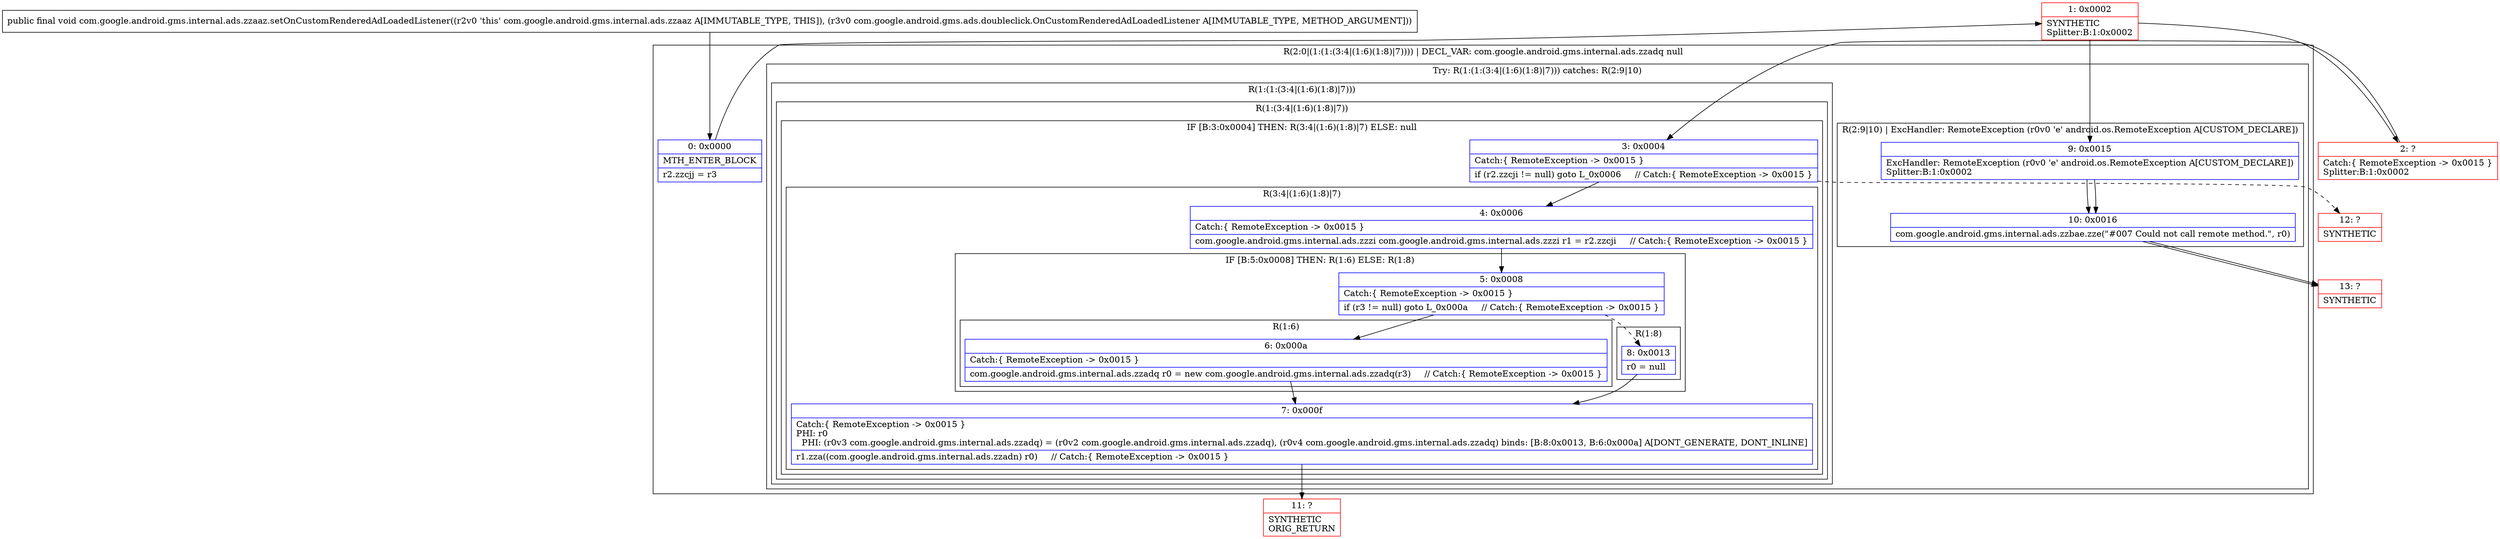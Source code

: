 digraph "CFG forcom.google.android.gms.internal.ads.zzaaz.setOnCustomRenderedAdLoadedListener(Lcom\/google\/android\/gms\/ads\/doubleclick\/OnCustomRenderedAdLoadedListener;)V" {
subgraph cluster_Region_1129854225 {
label = "R(2:0|(1:(1:(3:4|(1:6)(1:8)|7)))) | DECL_VAR: com.google.android.gms.internal.ads.zzadq null\l";
node [shape=record,color=blue];
Node_0 [shape=record,label="{0\:\ 0x0000|MTH_ENTER_BLOCK\l|r2.zzcjj = r3\l}"];
subgraph cluster_TryCatchRegion_1110273547 {
label = "Try: R(1:(1:(3:4|(1:6)(1:8)|7))) catches: R(2:9|10)";
node [shape=record,color=blue];
subgraph cluster_Region_215645504 {
label = "R(1:(1:(3:4|(1:6)(1:8)|7)))";
node [shape=record,color=blue];
subgraph cluster_Region_1819110078 {
label = "R(1:(3:4|(1:6)(1:8)|7))";
node [shape=record,color=blue];
subgraph cluster_IfRegion_1847536287 {
label = "IF [B:3:0x0004] THEN: R(3:4|(1:6)(1:8)|7) ELSE: null";
node [shape=record,color=blue];
Node_3 [shape=record,label="{3\:\ 0x0004|Catch:\{ RemoteException \-\> 0x0015 \}\l|if (r2.zzcji != null) goto L_0x0006     \/\/ Catch:\{ RemoteException \-\> 0x0015 \}\l}"];
subgraph cluster_Region_403048930 {
label = "R(3:4|(1:6)(1:8)|7)";
node [shape=record,color=blue];
Node_4 [shape=record,label="{4\:\ 0x0006|Catch:\{ RemoteException \-\> 0x0015 \}\l|com.google.android.gms.internal.ads.zzzi com.google.android.gms.internal.ads.zzzi r1 = r2.zzcji     \/\/ Catch:\{ RemoteException \-\> 0x0015 \}\l}"];
subgraph cluster_IfRegion_1206606945 {
label = "IF [B:5:0x0008] THEN: R(1:6) ELSE: R(1:8)";
node [shape=record,color=blue];
Node_5 [shape=record,label="{5\:\ 0x0008|Catch:\{ RemoteException \-\> 0x0015 \}\l|if (r3 != null) goto L_0x000a     \/\/ Catch:\{ RemoteException \-\> 0x0015 \}\l}"];
subgraph cluster_Region_1090620445 {
label = "R(1:6)";
node [shape=record,color=blue];
Node_6 [shape=record,label="{6\:\ 0x000a|Catch:\{ RemoteException \-\> 0x0015 \}\l|com.google.android.gms.internal.ads.zzadq r0 = new com.google.android.gms.internal.ads.zzadq(r3)     \/\/ Catch:\{ RemoteException \-\> 0x0015 \}\l}"];
}
subgraph cluster_Region_1340329786 {
label = "R(1:8)";
node [shape=record,color=blue];
Node_8 [shape=record,label="{8\:\ 0x0013|r0 = null\l}"];
}
}
Node_7 [shape=record,label="{7\:\ 0x000f|Catch:\{ RemoteException \-\> 0x0015 \}\lPHI: r0 \l  PHI: (r0v3 com.google.android.gms.internal.ads.zzadq) = (r0v2 com.google.android.gms.internal.ads.zzadq), (r0v4 com.google.android.gms.internal.ads.zzadq) binds: [B:8:0x0013, B:6:0x000a] A[DONT_GENERATE, DONT_INLINE]\l|r1.zza((com.google.android.gms.internal.ads.zzadn) r0)     \/\/ Catch:\{ RemoteException \-\> 0x0015 \}\l}"];
}
}
}
}
subgraph cluster_Region_402921889 {
label = "R(2:9|10) | ExcHandler: RemoteException (r0v0 'e' android.os.RemoteException A[CUSTOM_DECLARE])\l";
node [shape=record,color=blue];
Node_9 [shape=record,label="{9\:\ 0x0015|ExcHandler: RemoteException (r0v0 'e' android.os.RemoteException A[CUSTOM_DECLARE])\lSplitter:B:1:0x0002\l}"];
Node_10 [shape=record,label="{10\:\ 0x0016|com.google.android.gms.internal.ads.zzbae.zze(\"#007 Could not call remote method.\", r0)\l}"];
}
}
}
subgraph cluster_Region_402921889 {
label = "R(2:9|10) | ExcHandler: RemoteException (r0v0 'e' android.os.RemoteException A[CUSTOM_DECLARE])\l";
node [shape=record,color=blue];
Node_9 [shape=record,label="{9\:\ 0x0015|ExcHandler: RemoteException (r0v0 'e' android.os.RemoteException A[CUSTOM_DECLARE])\lSplitter:B:1:0x0002\l}"];
Node_10 [shape=record,label="{10\:\ 0x0016|com.google.android.gms.internal.ads.zzbae.zze(\"#007 Could not call remote method.\", r0)\l}"];
}
Node_1 [shape=record,color=red,label="{1\:\ 0x0002|SYNTHETIC\lSplitter:B:1:0x0002\l}"];
Node_2 [shape=record,color=red,label="{2\:\ ?|Catch:\{ RemoteException \-\> 0x0015 \}\lSplitter:B:1:0x0002\l}"];
Node_11 [shape=record,color=red,label="{11\:\ ?|SYNTHETIC\lORIG_RETURN\l}"];
Node_12 [shape=record,color=red,label="{12\:\ ?|SYNTHETIC\l}"];
Node_13 [shape=record,color=red,label="{13\:\ ?|SYNTHETIC\l}"];
MethodNode[shape=record,label="{public final void com.google.android.gms.internal.ads.zzaaz.setOnCustomRenderedAdLoadedListener((r2v0 'this' com.google.android.gms.internal.ads.zzaaz A[IMMUTABLE_TYPE, THIS]), (r3v0 com.google.android.gms.ads.doubleclick.OnCustomRenderedAdLoadedListener A[IMMUTABLE_TYPE, METHOD_ARGUMENT])) }"];
MethodNode -> Node_0;
Node_0 -> Node_1;
Node_3 -> Node_4;
Node_3 -> Node_12[style=dashed];
Node_4 -> Node_5;
Node_5 -> Node_6;
Node_5 -> Node_8[style=dashed];
Node_6 -> Node_7;
Node_8 -> Node_7;
Node_7 -> Node_11;
Node_9 -> Node_10;
Node_10 -> Node_13;
Node_9 -> Node_10;
Node_10 -> Node_13;
Node_1 -> Node_2;
Node_1 -> Node_9;
Node_2 -> Node_3;
}

